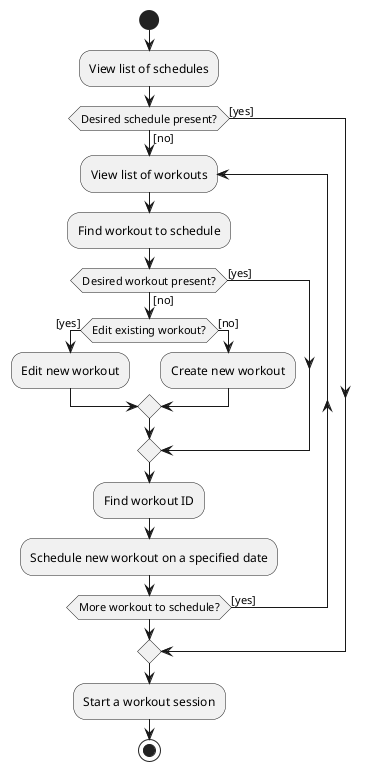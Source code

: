 @startuml

start
:View list of schedules;

if (Desired schedule present?) then ([yes])
else ([no])

    repeat :View list of workouts;
        :Find workout to schedule;

        if (Desired workout present?) then ([yes])
        else ([no])
            if (Edit existing workout?) then ([yes])
                :Edit new workout;
            else ([no])
                :Create new workout;
            endif
        endif

        :Find workout ID;
        :Schedule new workout on a specified date;
    repeat while (More workout to schedule?) is ([yes])

endif
    :Start a workout session;

stop

@enduml
